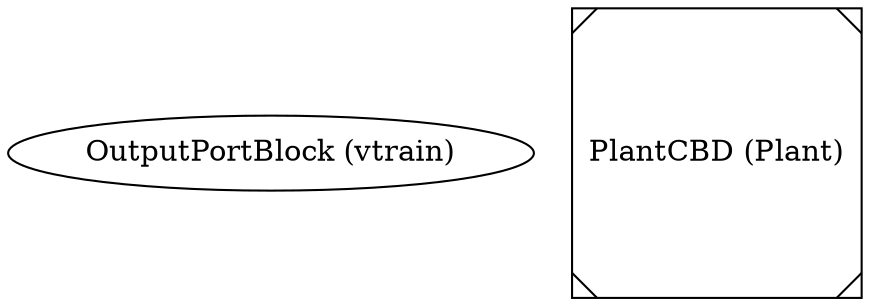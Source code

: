 digraph graphname
{vtrain [label="OutputPortBlock (vtrain)"];
Plant [label="PlantCBD (Plant)",shape=Msquare];

}